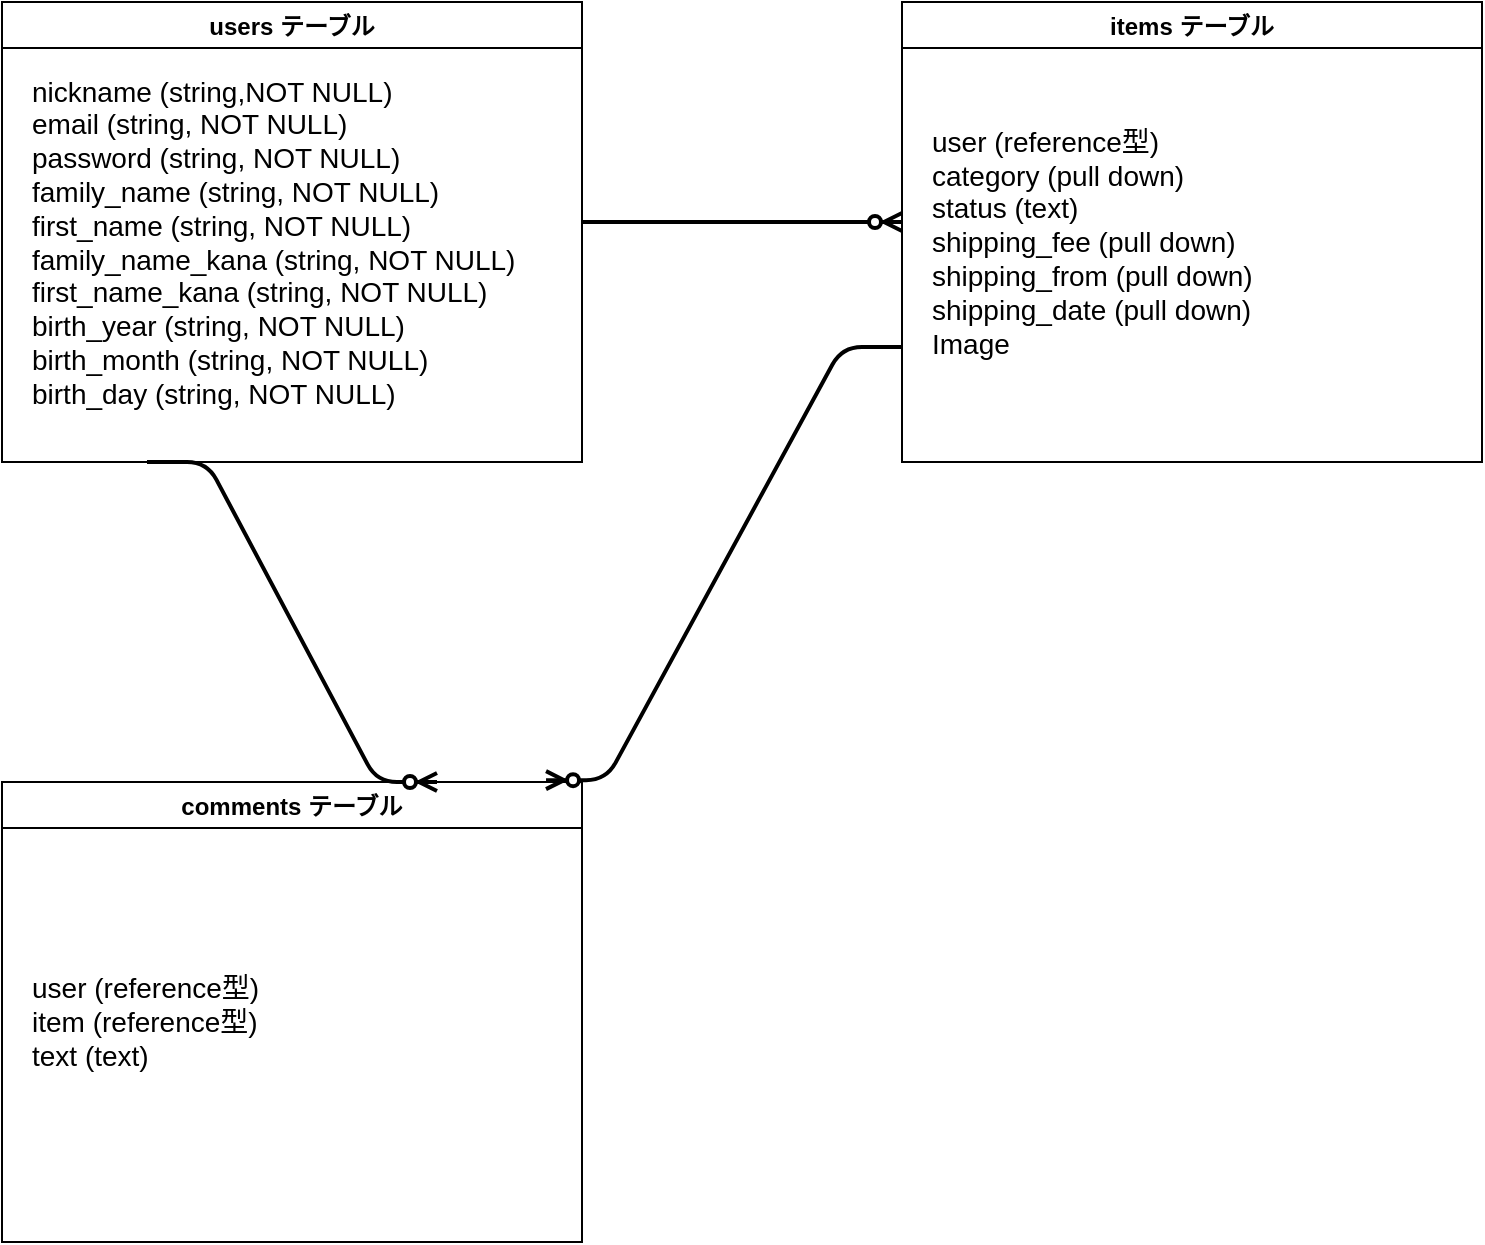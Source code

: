 <mxfile>
    <diagram id="SBeTpWiUitbdgiZ2SEFZ" name="ページ1">
        <mxGraphModel dx="601" dy="557" grid="1" gridSize="10" guides="1" tooltips="1" connect="1" arrows="1" fold="1" page="1" pageScale="1" pageWidth="827" pageHeight="1169" math="0" shadow="0">
            <root>
                <mxCell id="0"/>
                <mxCell id="1" parent="0"/>
                <mxCell id="2" value="users テーブル" style="swimlane;" vertex="1" parent="1">
                    <mxGeometry x="60" y="60" width="290" height="230" as="geometry">
                        <mxRectangle x="40" y="50" width="110" height="23" as="alternateBounds"/>
                    </mxGeometry>
                </mxCell>
                <mxCell id="3" value="&lt;font style=&quot;font-size: 14px&quot;&gt;nickname (string,NOT NULL)&lt;br&gt;email (string, NOT NULL)&lt;br&gt;password (string, NOT NULL)&lt;br&gt;family_name (string, NOT NULL)&lt;br&gt;first_name (string, NOT NULL)&lt;br&gt;family_name_kana (string, NOT NULL)&lt;br&gt;first_name_kana (string, NOT NULL)&lt;br&gt;birth_year (string, NOT NULL)&lt;br&gt;birth_month (string, NOT NULL)&lt;br&gt;birth_day (string, NOT NULL)&lt;/font&gt;" style="text;html=1;align=left;verticalAlign=middle;resizable=0;points=[];autosize=1;strokeColor=none;" vertex="1" parent="2">
                    <mxGeometry x="12.5" y="40" width="260" height="160" as="geometry"/>
                </mxCell>
                <mxCell id="5" value="items テーブル" style="swimlane;" vertex="1" parent="1">
                    <mxGeometry x="510" y="60" width="290" height="230" as="geometry">
                        <mxRectangle x="40" y="50" width="110" height="23" as="alternateBounds"/>
                    </mxGeometry>
                </mxCell>
                <mxCell id="6" value="&lt;font style=&quot;font-size: 14px&quot;&gt;user (reference型)&lt;br&gt;category (pull down)&lt;br&gt;status (text)&lt;br&gt;shipping_fee (pull down)&lt;br&gt;shipping_from (pull down)&lt;br&gt;shipping_date (pull down)&lt;br&gt;Image&lt;br&gt;&lt;/font&gt;" style="text;html=1;align=left;verticalAlign=middle;resizable=0;points=[];autosize=1;strokeColor=none;" vertex="1" parent="5">
                    <mxGeometry x="12.5" y="65" width="180" height="110" as="geometry"/>
                </mxCell>
                <mxCell id="7" value="comments テーブル" style="swimlane;" vertex="1" parent="1">
                    <mxGeometry x="60" y="450" width="290" height="230" as="geometry">
                        <mxRectangle x="40" y="50" width="110" height="23" as="alternateBounds"/>
                    </mxGeometry>
                </mxCell>
                <mxCell id="8" value="&lt;font style=&quot;font-size: 14px&quot;&gt;user (reference型)&lt;br&gt;item (reference型)&lt;br&gt;text (text)&lt;br&gt;&lt;/font&gt;" style="text;html=1;align=left;verticalAlign=middle;resizable=0;points=[];autosize=1;strokeColor=none;" vertex="1" parent="7">
                    <mxGeometry x="12.5" y="95" width="130" height="50" as="geometry"/>
                </mxCell>
                <mxCell id="11" value="" style="edgeStyle=entityRelationEdgeStyle;fontSize=12;html=1;endArrow=ERzeroToMany;endFill=1;strokeWidth=2;rounded=1;" edge="1" parent="1">
                    <mxGeometry width="100" height="100" relative="1" as="geometry">
                        <mxPoint x="350" y="170" as="sourcePoint"/>
                        <mxPoint x="510" y="170" as="targetPoint"/>
                    </mxGeometry>
                </mxCell>
                <mxCell id="13" value="" style="edgeStyle=entityRelationEdgeStyle;fontSize=12;html=1;endArrow=ERzeroToMany;endFill=1;strokeWidth=2;rounded=1;exitX=0.25;exitY=1;exitDx=0;exitDy=0;entryX=0.75;entryY=0;entryDx=0;entryDy=0;" edge="1" parent="1" source="2" target="7">
                    <mxGeometry width="100" height="100" relative="1" as="geometry">
                        <mxPoint x="370" y="340" as="sourcePoint"/>
                        <mxPoint x="530" y="340" as="targetPoint"/>
                    </mxGeometry>
                </mxCell>
                <mxCell id="15" value="" style="edgeStyle=entityRelationEdgeStyle;fontSize=12;html=1;endArrow=ERzeroToMany;endFill=1;strokeWidth=2;rounded=1;entryX=0.938;entryY=-0.004;entryDx=0;entryDy=0;entryPerimeter=0;exitX=0;exitY=0.75;exitDx=0;exitDy=0;" edge="1" parent="1" source="5" target="7">
                    <mxGeometry width="100" height="100" relative="1" as="geometry">
                        <mxPoint x="450" y="240" as="sourcePoint"/>
                        <mxPoint x="510" y="250" as="targetPoint"/>
                    </mxGeometry>
                </mxCell>
            </root>
        </mxGraphModel>
    </diagram>
</mxfile>